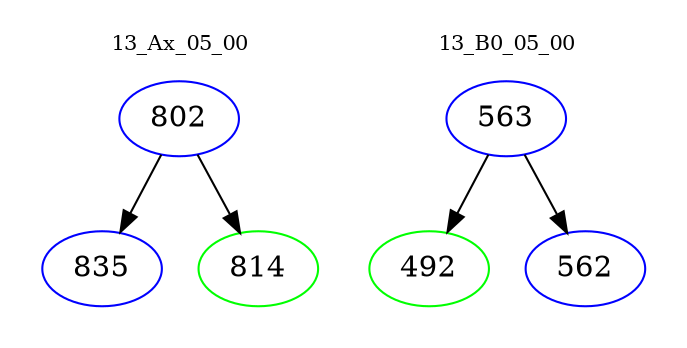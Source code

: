 digraph{
subgraph cluster_0 {
color = white
label = "13_Ax_05_00";
fontsize=10;
T0_802 [label="802", color="blue"]
T0_802 -> T0_835 [color="black"]
T0_835 [label="835", color="blue"]
T0_802 -> T0_814 [color="black"]
T0_814 [label="814", color="green"]
}
subgraph cluster_1 {
color = white
label = "13_B0_05_00";
fontsize=10;
T1_563 [label="563", color="blue"]
T1_563 -> T1_492 [color="black"]
T1_492 [label="492", color="green"]
T1_563 -> T1_562 [color="black"]
T1_562 [label="562", color="blue"]
}
}
